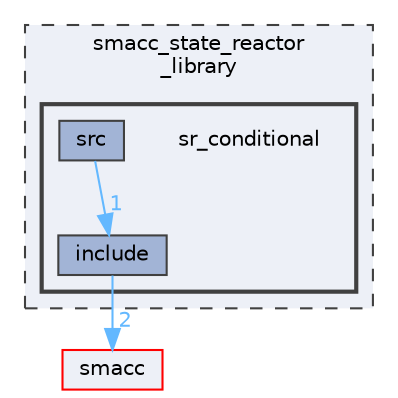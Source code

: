 digraph "smacc_state_reactor_library/sr_conditional"
{
 // LATEX_PDF_SIZE
  bgcolor="transparent";
  edge [fontname=Helvetica,fontsize=10,labelfontname=Helvetica,labelfontsize=10];
  node [fontname=Helvetica,fontsize=10,shape=box,height=0.2,width=0.4];
  compound=true
  subgraph clusterdir_934827d3672ede778ab2292e66d7841e {
    graph [ bgcolor="#edf0f7", pencolor="grey25", label="smacc_state_reactor\l_library", fontname=Helvetica,fontsize=10 style="filled,dashed", URL="dir_934827d3672ede778ab2292e66d7841e.html",tooltip=""]
  subgraph clusterdir_608febcf4d7e2423b6376acaaa85ec4c {
    graph [ bgcolor="#edf0f7", pencolor="grey25", label="", fontname=Helvetica,fontsize=10 style="filled,bold", URL="dir_608febcf4d7e2423b6376acaaa85ec4c.html",tooltip=""]
    dir_608febcf4d7e2423b6376acaaa85ec4c [shape=plaintext, label="sr_conditional"];
  dir_59e7812dab75bd42c9a58b867a4f2e1c [label="include", fillcolor="#a2b4d6", color="grey25", style="filled", URL="dir_59e7812dab75bd42c9a58b867a4f2e1c.html",tooltip=""];
  dir_b55058a63f8d1e11f6f22e3a9a6898b4 [label="src", fillcolor="#a2b4d6", color="grey25", style="filled", URL="dir_b55058a63f8d1e11f6f22e3a9a6898b4.html",tooltip=""];
  }
  }
  dir_6e3e4532ae0db906acb0c92fce514b9e [label="smacc", fillcolor="#edf0f7", color="red", style="filled", URL="dir_6e3e4532ae0db906acb0c92fce514b9e.html",tooltip=""];
  dir_59e7812dab75bd42c9a58b867a4f2e1c->dir_6e3e4532ae0db906acb0c92fce514b9e [headlabel="2", labeldistance=1.5 headhref="dir_000056_000090.html" color="steelblue1" fontcolor="steelblue1"];
  dir_b55058a63f8d1e11f6f22e3a9a6898b4->dir_59e7812dab75bd42c9a58b867a4f2e1c [headlabel="1", labeldistance=1.5 headhref="dir_000127_000056.html" color="steelblue1" fontcolor="steelblue1"];
}
